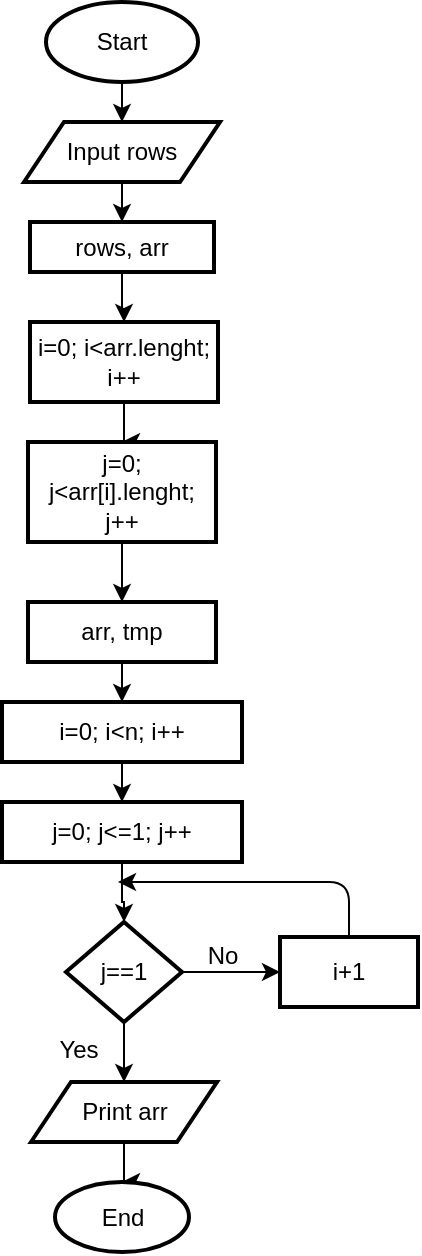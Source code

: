 <mxfile version="14.5.7" type="device"><diagram id="kl41e0D8v1X9kx5gP5wo" name="Page-1"><mxGraphModel dx="865" dy="436" grid="1" gridSize="10" guides="1" tooltips="1" connect="1" arrows="1" fold="1" page="1" pageScale="1" pageWidth="827" pageHeight="1169" math="0" shadow="0"><root><mxCell id="0"/><mxCell id="1" parent="0"/><mxCell id="B1BMHTqoGZObmU-MYsto-3" value="" style="edgeStyle=orthogonalEdgeStyle;rounded=0;orthogonalLoop=1;jettySize=auto;html=1;fontStyle=0" edge="1" parent="1" source="B1BMHTqoGZObmU-MYsto-1" target="B1BMHTqoGZObmU-MYsto-2"><mxGeometry relative="1" as="geometry"/></mxCell><mxCell id="B1BMHTqoGZObmU-MYsto-1" value="Start" style="strokeWidth=2;html=1;shape=mxgraph.flowchart.start_1;whiteSpace=wrap;fontStyle=0" vertex="1" parent="1"><mxGeometry x="364" y="60" width="76" height="40" as="geometry"/></mxCell><mxCell id="B1BMHTqoGZObmU-MYsto-5" value="" style="edgeStyle=orthogonalEdgeStyle;rounded=0;orthogonalLoop=1;jettySize=auto;html=1;fontStyle=0" edge="1" parent="1" source="B1BMHTqoGZObmU-MYsto-2" target="B1BMHTqoGZObmU-MYsto-4"><mxGeometry relative="1" as="geometry"/></mxCell><mxCell id="B1BMHTqoGZObmU-MYsto-2" value="Input rows" style="shape=parallelogram;perimeter=parallelogramPerimeter;whiteSpace=wrap;html=1;fixedSize=1;strokeWidth=2;fontStyle=0" vertex="1" parent="1"><mxGeometry x="353" y="120" width="98" height="30" as="geometry"/></mxCell><mxCell id="B1BMHTqoGZObmU-MYsto-9" value="" style="edgeStyle=orthogonalEdgeStyle;rounded=0;orthogonalLoop=1;jettySize=auto;html=1;fontStyle=0" edge="1" parent="1" source="B1BMHTqoGZObmU-MYsto-4" target="B1BMHTqoGZObmU-MYsto-8"><mxGeometry relative="1" as="geometry"/></mxCell><mxCell id="B1BMHTqoGZObmU-MYsto-4" value="rows, arr" style="whiteSpace=wrap;html=1;strokeWidth=2;fontStyle=0" vertex="1" parent="1"><mxGeometry x="356" y="170" width="92" height="25" as="geometry"/></mxCell><mxCell id="B1BMHTqoGZObmU-MYsto-11" value="" style="edgeStyle=orthogonalEdgeStyle;rounded=0;orthogonalLoop=1;jettySize=auto;html=1;fontStyle=0" edge="1" parent="1" source="B1BMHTqoGZObmU-MYsto-8" target="B1BMHTqoGZObmU-MYsto-10"><mxGeometry relative="1" as="geometry"/></mxCell><mxCell id="B1BMHTqoGZObmU-MYsto-8" value="i=0; i&amp;lt;arr.lenght;&lt;br&gt;i++" style="whiteSpace=wrap;html=1;strokeWidth=2;fontStyle=0" vertex="1" parent="1"><mxGeometry x="356" y="220" width="94" height="40" as="geometry"/></mxCell><mxCell id="B1BMHTqoGZObmU-MYsto-13" value="" style="edgeStyle=orthogonalEdgeStyle;rounded=0;orthogonalLoop=1;jettySize=auto;html=1;fontStyle=0" edge="1" parent="1" source="B1BMHTqoGZObmU-MYsto-10" target="B1BMHTqoGZObmU-MYsto-12"><mxGeometry relative="1" as="geometry"/></mxCell><mxCell id="B1BMHTqoGZObmU-MYsto-10" value="j=0; j&amp;lt;arr[i].lenght;&lt;br&gt;j++" style="whiteSpace=wrap;html=1;strokeWidth=2;fontStyle=0" vertex="1" parent="1"><mxGeometry x="355" y="280" width="94" height="50" as="geometry"/></mxCell><mxCell id="B1BMHTqoGZObmU-MYsto-15" value="" style="edgeStyle=orthogonalEdgeStyle;rounded=0;orthogonalLoop=1;jettySize=auto;html=1;fontStyle=0" edge="1" parent="1" source="B1BMHTqoGZObmU-MYsto-12" target="B1BMHTqoGZObmU-MYsto-14"><mxGeometry relative="1" as="geometry"/></mxCell><mxCell id="B1BMHTqoGZObmU-MYsto-12" value="arr, tmp" style="whiteSpace=wrap;html=1;strokeWidth=2;fontStyle=0" vertex="1" parent="1"><mxGeometry x="355" y="360" width="94" height="30" as="geometry"/></mxCell><mxCell id="B1BMHTqoGZObmU-MYsto-17" value="" style="edgeStyle=orthogonalEdgeStyle;rounded=0;orthogonalLoop=1;jettySize=auto;html=1;fontStyle=0" edge="1" parent="1" source="B1BMHTqoGZObmU-MYsto-14" target="B1BMHTqoGZObmU-MYsto-16"><mxGeometry relative="1" as="geometry"/></mxCell><mxCell id="B1BMHTqoGZObmU-MYsto-14" value="i=0; i&amp;lt;n; i++" style="whiteSpace=wrap;html=1;strokeWidth=2;fontStyle=0" vertex="1" parent="1"><mxGeometry x="342" y="410" width="120" height="30" as="geometry"/></mxCell><mxCell id="B1BMHTqoGZObmU-MYsto-19" value="" style="edgeStyle=orthogonalEdgeStyle;rounded=0;orthogonalLoop=1;jettySize=auto;html=1;fontStyle=0" edge="1" parent="1" source="B1BMHTqoGZObmU-MYsto-16" target="B1BMHTqoGZObmU-MYsto-18"><mxGeometry relative="1" as="geometry"/></mxCell><mxCell id="B1BMHTqoGZObmU-MYsto-16" value="j=0; j&amp;lt;=1; j++" style="whiteSpace=wrap;html=1;strokeWidth=2;fontStyle=0" vertex="1" parent="1"><mxGeometry x="342" y="460" width="120" height="30" as="geometry"/></mxCell><mxCell id="B1BMHTqoGZObmU-MYsto-21" value="" style="edgeStyle=orthogonalEdgeStyle;rounded=0;orthogonalLoop=1;jettySize=auto;html=1;fontStyle=0" edge="1" parent="1" source="B1BMHTqoGZObmU-MYsto-18" target="B1BMHTqoGZObmU-MYsto-20"><mxGeometry relative="1" as="geometry"/></mxCell><mxCell id="B1BMHTqoGZObmU-MYsto-23" value="" style="edgeStyle=orthogonalEdgeStyle;rounded=0;orthogonalLoop=1;jettySize=auto;html=1;fontStyle=0" edge="1" parent="1" source="B1BMHTqoGZObmU-MYsto-18" target="B1BMHTqoGZObmU-MYsto-22"><mxGeometry relative="1" as="geometry"/></mxCell><mxCell id="B1BMHTqoGZObmU-MYsto-18" value="j==1" style="rhombus;whiteSpace=wrap;html=1;strokeWidth=2;fontStyle=0" vertex="1" parent="1"><mxGeometry x="374" y="520" width="58" height="50" as="geometry"/></mxCell><mxCell id="B1BMHTqoGZObmU-MYsto-20" value="i+1" style="whiteSpace=wrap;html=1;strokeWidth=2;fontStyle=0" vertex="1" parent="1"><mxGeometry x="481" y="527.5" width="69" height="35" as="geometry"/></mxCell><mxCell id="B1BMHTqoGZObmU-MYsto-25" value="" style="edgeStyle=orthogonalEdgeStyle;rounded=0;orthogonalLoop=1;jettySize=auto;html=1;fontStyle=0" edge="1" parent="1" source="B1BMHTqoGZObmU-MYsto-22" target="B1BMHTqoGZObmU-MYsto-24"><mxGeometry relative="1" as="geometry"/></mxCell><mxCell id="B1BMHTqoGZObmU-MYsto-22" value="Print arr" style="shape=parallelogram;perimeter=parallelogramPerimeter;whiteSpace=wrap;html=1;fixedSize=1;strokeWidth=2;fontStyle=0" vertex="1" parent="1"><mxGeometry x="356.5" y="600" width="93" height="30" as="geometry"/></mxCell><mxCell id="B1BMHTqoGZObmU-MYsto-24" value="End" style="ellipse;whiteSpace=wrap;html=1;strokeWidth=2;fontStyle=0" vertex="1" parent="1"><mxGeometry x="368.5" y="650" width="67" height="35" as="geometry"/></mxCell><mxCell id="B1BMHTqoGZObmU-MYsto-27" value="" style="edgeStyle=segmentEdgeStyle;endArrow=classic;html=1;exitX=0.5;exitY=0;exitDx=0;exitDy=0;fontStyle=0" edge="1" parent="1" source="B1BMHTqoGZObmU-MYsto-20"><mxGeometry width="50" height="50" relative="1" as="geometry"><mxPoint x="481" y="510" as="sourcePoint"/><mxPoint x="400" y="500" as="targetPoint"/><Array as="points"><mxPoint x="516" y="500"/></Array></mxGeometry></mxCell><mxCell id="B1BMHTqoGZObmU-MYsto-28" value="&lt;font style=&quot;font-size: 12px;&quot;&gt;Yes&lt;/font&gt;" style="text;strokeColor=none;fillColor=none;html=1;fontSize=24;fontStyle=0;verticalAlign=middle;align=center;" vertex="1" parent="1"><mxGeometry x="360" y="575" width="40" height="10" as="geometry"/></mxCell><mxCell id="B1BMHTqoGZObmU-MYsto-29" value="&lt;font style=&quot;font-size: 12px;&quot;&gt;No&lt;/font&gt;" style="text;strokeColor=none;fillColor=none;html=1;fontSize=24;fontStyle=0;verticalAlign=middle;align=center;" vertex="1" parent="1"><mxGeometry x="432" y="527.5" width="40" height="10" as="geometry"/></mxCell></root></mxGraphModel></diagram></mxfile>